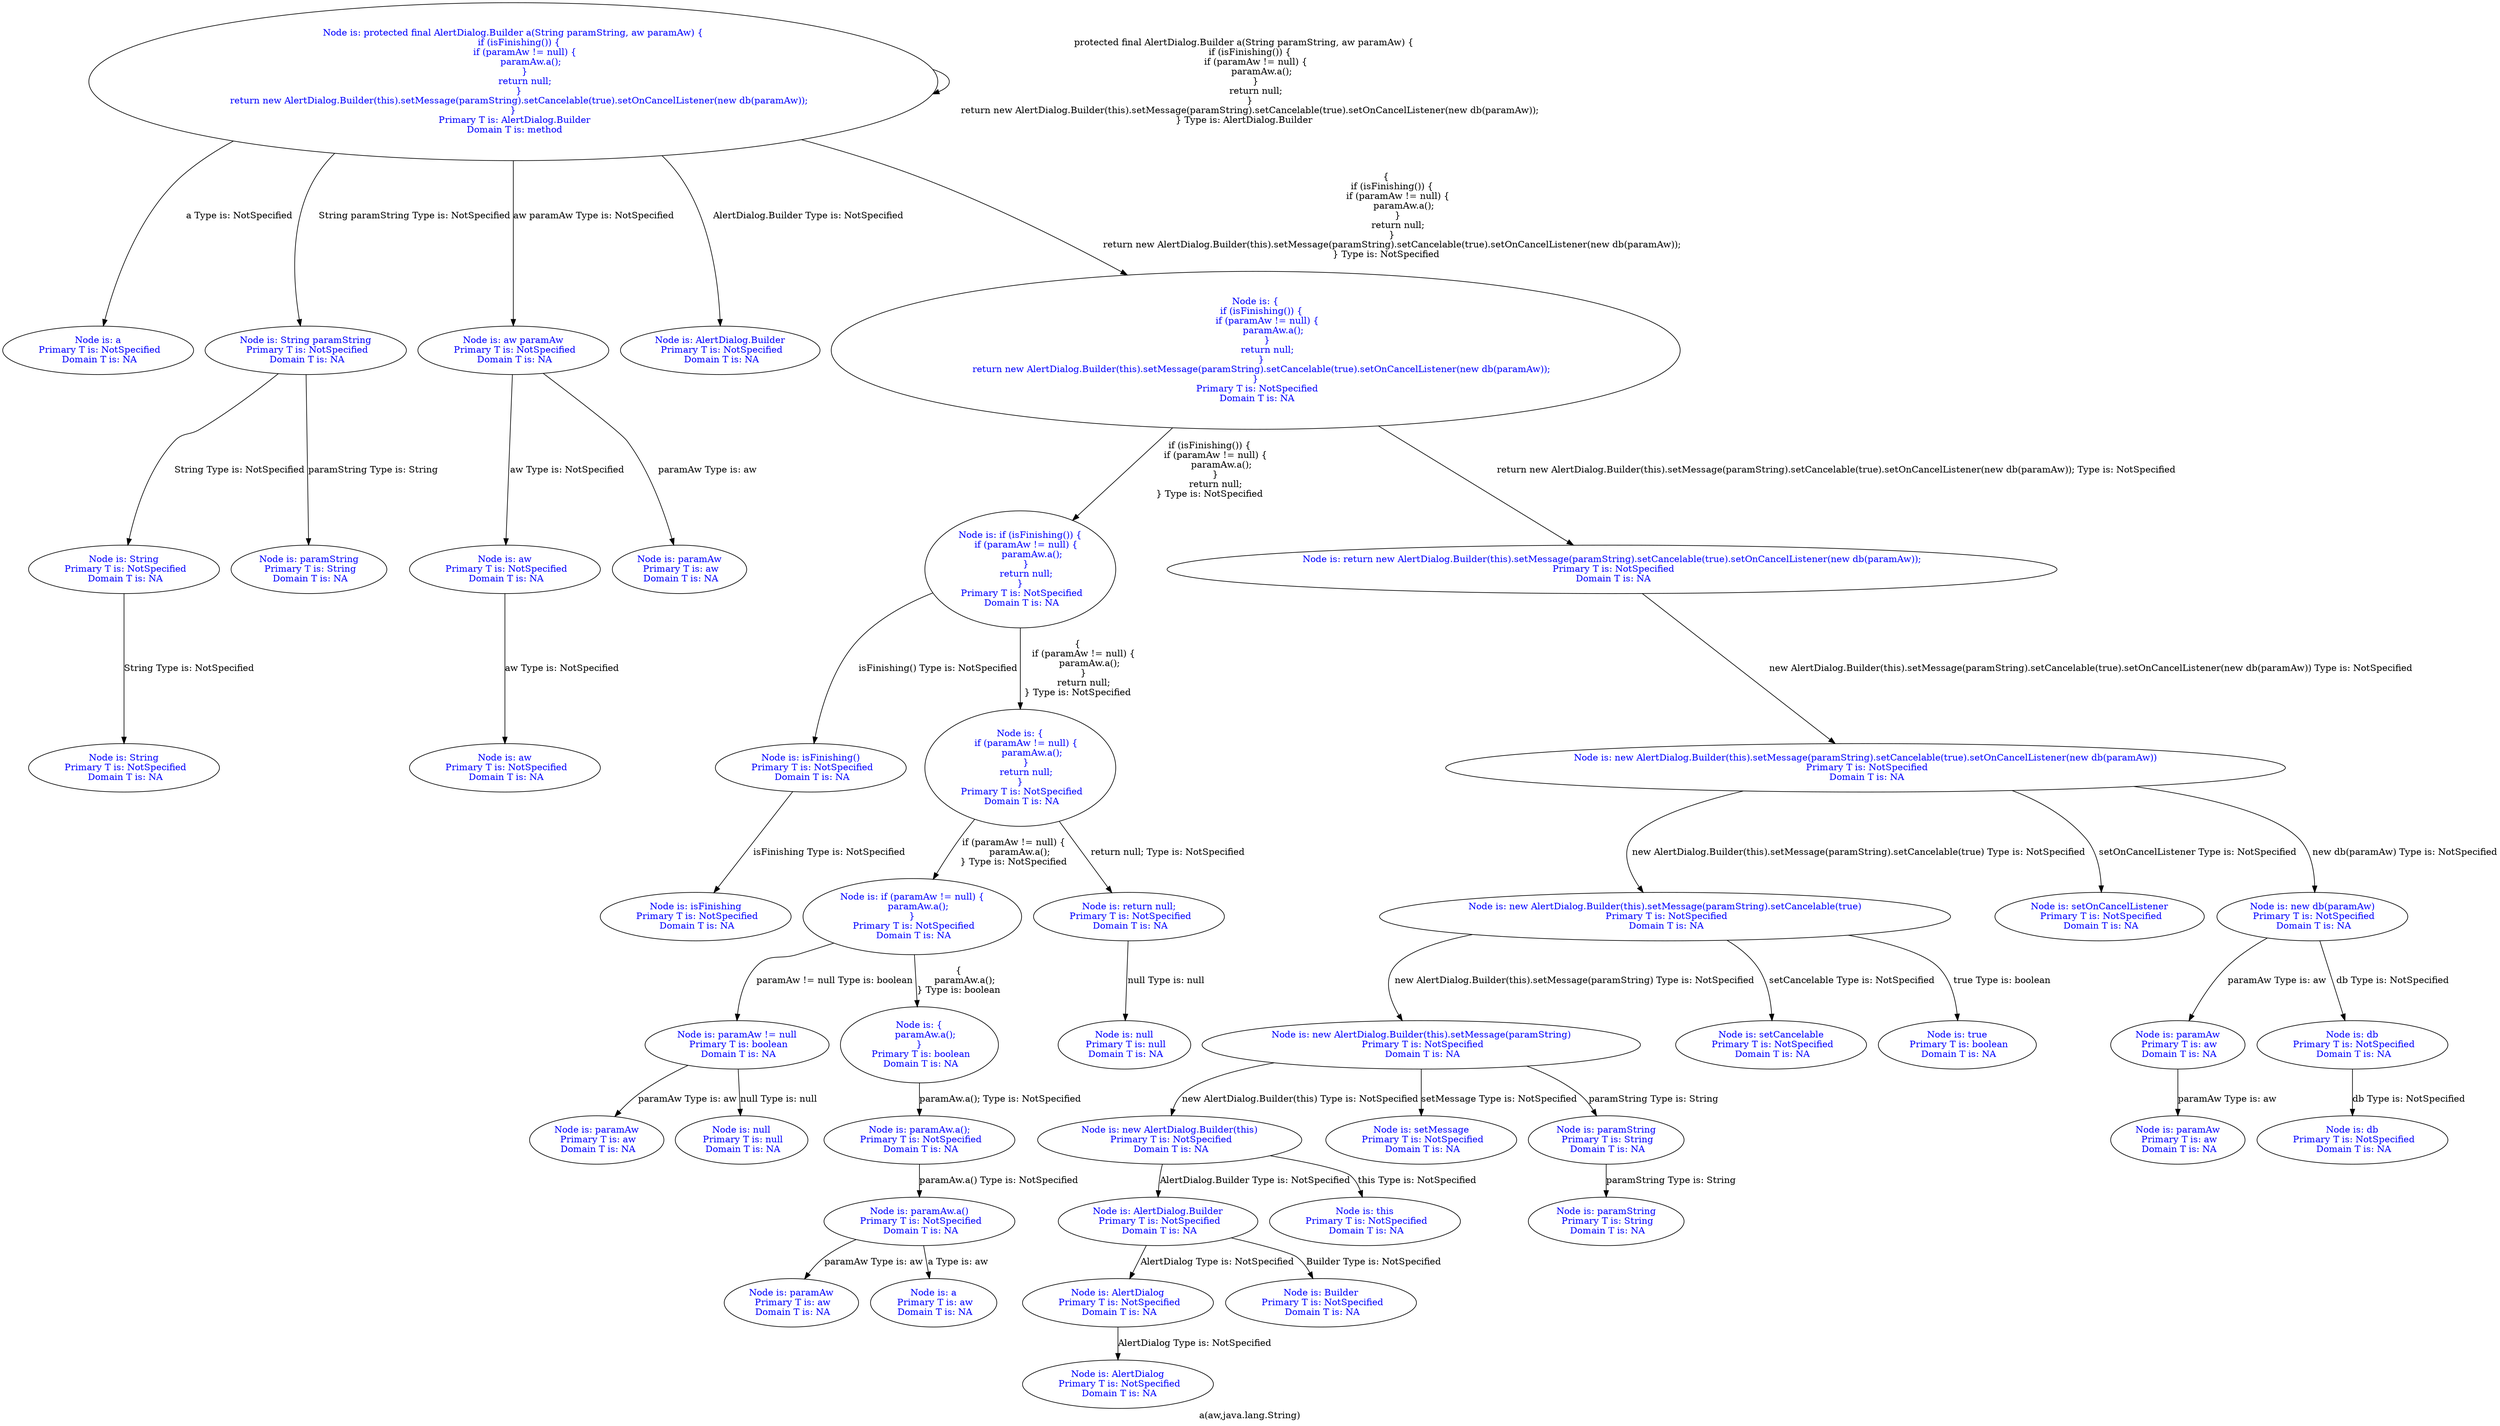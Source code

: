 digraph "a(aw,java.lang.String)" {
 label="a(aw,java.lang.String)"
{
 node [shape=box]} 
2425 -> 2425[label="protected final AlertDialog.Builder a(String paramString, aw paramAw) {
    if (isFinishing()) {
        if (paramAw != null) {
            paramAw.a();
        }
        return null;
    }
    return new AlertDialog.Builder(this).setMessage(paramString).setCancelable(true).setOnCancelListener(new db(paramAw));
} Type is: AlertDialog.Builder"];
2425[label="Node is: protected final AlertDialog.Builder a(String paramString, aw paramAw) {
    if (isFinishing()) {
        if (paramAw != null) {
            paramAw.a();
        }
        return null;
    }
    return new AlertDialog.Builder(this).setMessage(paramString).setCancelable(true).setOnCancelListener(new db(paramAw));
}
 Primary T is: AlertDialog.Builder
 Domain T is: method",fontcolor="blue"];
  2425 -> 2426[label="a Type is: NotSpecified"];
2426[label="Node is: a
 Primary T is: NotSpecified
 Domain T is: NA",fontcolor="blue"];
  2425 -> 2427[label="String paramString Type is: NotSpecified"];
2427[label="Node is: String paramString
 Primary T is: NotSpecified
 Domain T is: NA",fontcolor="blue"];
  2427 -> 2428[label="String Type is: NotSpecified"];
2428[label="Node is: String
 Primary T is: NotSpecified
 Domain T is: NA",fontcolor="blue"];
  2428 -> 2429[label="String Type is: NotSpecified"];
2429[label="Node is: String
 Primary T is: NotSpecified
 Domain T is: NA",fontcolor="blue"];
  2427 -> 2430[label="paramString Type is: String"];
2430[label="Node is: paramString
 Primary T is: String
 Domain T is: NA",fontcolor="blue"];
  2425 -> 2431[label="aw paramAw Type is: NotSpecified"];
2431[label="Node is: aw paramAw
 Primary T is: NotSpecified
 Domain T is: NA",fontcolor="blue"];
  2431 -> 2432[label="aw Type is: NotSpecified"];
2432[label="Node is: aw
 Primary T is: NotSpecified
 Domain T is: NA",fontcolor="blue"];
  2432 -> 2433[label="aw Type is: NotSpecified"];
2433[label="Node is: aw
 Primary T is: NotSpecified
 Domain T is: NA",fontcolor="blue"];
  2431 -> 2434[label="paramAw Type is: aw"];
2434[label="Node is: paramAw
 Primary T is: aw
 Domain T is: NA",fontcolor="blue"];
  2425 -> 2435[label="AlertDialog.Builder Type is: NotSpecified"];
2435[label="Node is: AlertDialog.Builder
 Primary T is: NotSpecified
 Domain T is: NA",fontcolor="blue"];
  2462 -> 2463[label="AlertDialog Type is: NotSpecified"];
2463[label="Node is: AlertDialog
 Primary T is: NotSpecified
 Domain T is: NA",fontcolor="blue"];
  2463 -> 2464[label="AlertDialog Type is: NotSpecified"];
2464[label="Node is: AlertDialog
 Primary T is: NotSpecified
 Domain T is: NA",fontcolor="blue"];
  2462 -> 2465[label="Builder Type is: NotSpecified"];
2465[label="Node is: Builder
 Primary T is: NotSpecified
 Domain T is: NA",fontcolor="blue"];
  2425 -> 2439[label="{
    if (isFinishing()) {
        if (paramAw != null) {
            paramAw.a();
        }
        return null;
    }
    return new AlertDialog.Builder(this).setMessage(paramString).setCancelable(true).setOnCancelListener(new db(paramAw));
} Type is: NotSpecified"];
2439[label="Node is: {
    if (isFinishing()) {
        if (paramAw != null) {
            paramAw.a();
        }
        return null;
    }
    return new AlertDialog.Builder(this).setMessage(paramString).setCancelable(true).setOnCancelListener(new db(paramAw));
}
 Primary T is: NotSpecified
 Domain T is: NA",fontcolor="blue"];
  2439 -> 2440[label="if (isFinishing()) {
    if (paramAw != null) {
        paramAw.a();
    }
    return null;
} Type is: NotSpecified"];
2440[label="Node is: if (isFinishing()) {
    if (paramAw != null) {
        paramAw.a();
    }
    return null;
}
 Primary T is: NotSpecified
 Domain T is: NA",fontcolor="blue"];
  2440 -> 2441[label="isFinishing() Type is: NotSpecified"];
2441[label="Node is: isFinishing()
 Primary T is: NotSpecified
 Domain T is: NA",fontcolor="blue"];
  2441 -> 2442[label="isFinishing Type is: NotSpecified"];
2442[label="Node is: isFinishing
 Primary T is: NotSpecified
 Domain T is: NA",fontcolor="blue"];
  2440 -> 2443[label="{
    if (paramAw != null) {
        paramAw.a();
    }
    return null;
} Type is: NotSpecified"];
2443[label="Node is: {
    if (paramAw != null) {
        paramAw.a();
    }
    return null;
}
 Primary T is: NotSpecified
 Domain T is: NA",fontcolor="blue"];
  2443 -> 2444[label="if (paramAw != null) {
    paramAw.a();
} Type is: NotSpecified"];
2444[label="Node is: if (paramAw != null) {
    paramAw.a();
}
 Primary T is: NotSpecified
 Domain T is: NA",fontcolor="blue"];
  2444 -> 2445[label="paramAw != null Type is: boolean"];
2445[label="Node is: paramAw != null
 Primary T is: boolean
 Domain T is: NA",fontcolor="blue"];
  2445 -> 2446[label="paramAw Type is: aw"];
2446[label="Node is: paramAw
 Primary T is: aw
 Domain T is: NA",fontcolor="blue"];
  2476 -> 2477[label="paramAw Type is: aw"];
2477[label="Node is: paramAw
 Primary T is: aw
 Domain T is: NA",fontcolor="blue"];
  2445 -> 2448[label="null Type is: null"];
2448[label="Node is: null
 Primary T is: null
 Domain T is: NA",fontcolor="blue"];
  2444 -> 2449[label="{
    paramAw.a();
} Type is: boolean"];
2449[label="Node is: {
    paramAw.a();
}
 Primary T is: boolean
 Domain T is: NA",fontcolor="blue"];
  2449 -> 2450[label="paramAw.a(); Type is: NotSpecified"];
2450[label="Node is: paramAw.a();
 Primary T is: NotSpecified
 Domain T is: NA",fontcolor="blue"];
  2450 -> 2451[label="paramAw.a() Type is: NotSpecified"];
2451[label="Node is: paramAw.a()
 Primary T is: NotSpecified
 Domain T is: NA",fontcolor="blue"];
  2451 -> 2452[label="paramAw Type is: aw"];
2452[label="Node is: paramAw
 Primary T is: aw
 Domain T is: NA",fontcolor="blue"];
  2451 -> 2454[label="a Type is: aw"];
2454[label="Node is: a
 Primary T is: aw
 Domain T is: NA",fontcolor="blue"];
  2443 -> 2455[label="return null; Type is: NotSpecified"];
2455[label="Node is: return null;
 Primary T is: NotSpecified
 Domain T is: NA",fontcolor="blue"];
  2455 -> 2456[label="null Type is: null"];
2456[label="Node is: null
 Primary T is: null
 Domain T is: NA",fontcolor="blue"];
  2439 -> 2457[label="return new AlertDialog.Builder(this).setMessage(paramString).setCancelable(true).setOnCancelListener(new db(paramAw)); Type is: NotSpecified"];
2457[label="Node is: return new AlertDialog.Builder(this).setMessage(paramString).setCancelable(true).setOnCancelListener(new db(paramAw));
 Primary T is: NotSpecified
 Domain T is: NA",fontcolor="blue"];
  2457 -> 2458[label="new AlertDialog.Builder(this).setMessage(paramString).setCancelable(true).setOnCancelListener(new db(paramAw)) Type is: NotSpecified"];
2458[label="Node is: new AlertDialog.Builder(this).setMessage(paramString).setCancelable(true).setOnCancelListener(new db(paramAw))
 Primary T is: NotSpecified
 Domain T is: NA",fontcolor="blue"];
  2458 -> 2459[label="new AlertDialog.Builder(this).setMessage(paramString).setCancelable(true) Type is: NotSpecified"];
2459[label="Node is: new AlertDialog.Builder(this).setMessage(paramString).setCancelable(true)
 Primary T is: NotSpecified
 Domain T is: NA",fontcolor="blue"];
  2459 -> 2460[label="new AlertDialog.Builder(this).setMessage(paramString) Type is: NotSpecified"];
2460[label="Node is: new AlertDialog.Builder(this).setMessage(paramString)
 Primary T is: NotSpecified
 Domain T is: NA",fontcolor="blue"];
  2460 -> 2461[label="new AlertDialog.Builder(this) Type is: NotSpecified"];
2461[label="Node is: new AlertDialog.Builder(this)
 Primary T is: NotSpecified
 Domain T is: NA",fontcolor="blue"];
  2461 -> 2462[label="AlertDialog.Builder Type is: NotSpecified"];
2462[label="Node is: AlertDialog.Builder
 Primary T is: NotSpecified
 Domain T is: NA",fontcolor="blue"];
  2461 -> 2466[label="this Type is: NotSpecified"];
2466[label="Node is: this
 Primary T is: NotSpecified
 Domain T is: NA",fontcolor="blue"];
  2460 -> 2467[label="setMessage Type is: NotSpecified"];
2467[label="Node is: setMessage
 Primary T is: NotSpecified
 Domain T is: NA",fontcolor="blue"];
  2460 -> 2468[label="paramString Type is: String"];
2468[label="Node is: paramString
 Primary T is: String
 Domain T is: NA",fontcolor="blue"];
  2468 -> 2469[label="paramString Type is: String"];
2469[label="Node is: paramString
 Primary T is: String
 Domain T is: NA",fontcolor="blue"];
  2459 -> 2470[label="setCancelable Type is: NotSpecified"];
2470[label="Node is: setCancelable
 Primary T is: NotSpecified
 Domain T is: NA",fontcolor="blue"];
  2459 -> 2471[label="true Type is: boolean"];
2471[label="Node is: true
 Primary T is: boolean
 Domain T is: NA",fontcolor="blue"];
  2458 -> 2472[label="setOnCancelListener Type is: NotSpecified"];
2472[label="Node is: setOnCancelListener
 Primary T is: NotSpecified
 Domain T is: NA",fontcolor="blue"];
  2458 -> 2473[label="new db(paramAw) Type is: NotSpecified"];
2473[label="Node is: new db(paramAw)
 Primary T is: NotSpecified
 Domain T is: NA",fontcolor="blue"];
  2473 -> 2474[label="db Type is: NotSpecified"];
2474[label="Node is: db
 Primary T is: NotSpecified
 Domain T is: NA",fontcolor="blue"];
  2474 -> 2475[label="db Type is: NotSpecified"];
2475[label="Node is: db
 Primary T is: NotSpecified
 Domain T is: NA",fontcolor="blue"];
  2473 -> 2476[label="paramAw Type is: aw"];
2476[label="Node is: paramAw
 Primary T is: aw
 Domain T is: NA",fontcolor="blue"];
  }
